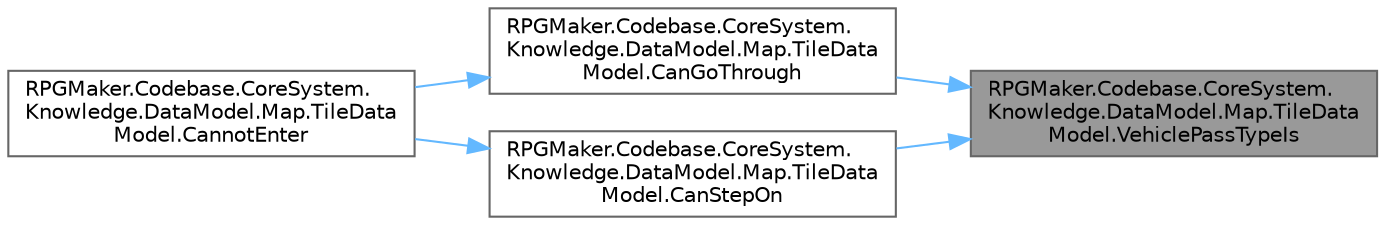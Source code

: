 digraph "RPGMaker.Codebase.CoreSystem.Knowledge.DataModel.Map.TileDataModel.VehiclePassTypeIs"
{
 // LATEX_PDF_SIZE
  bgcolor="transparent";
  edge [fontname=Helvetica,fontsize=10,labelfontname=Helvetica,labelfontsize=10];
  node [fontname=Helvetica,fontsize=10,shape=box,height=0.2,width=0.4];
  rankdir="RL";
  Node1 [id="Node000001",label="RPGMaker.Codebase.CoreSystem.\lKnowledge.DataModel.Map.TileData\lModel.VehiclePassTypeIs",height=0.2,width=0.4,color="gray40", fillcolor="grey60", style="filled", fontcolor="black",tooltip="😁 [乗り物判定]"];
  Node1 -> Node2 [id="edge1_Node000001_Node000002",dir="back",color="steelblue1",style="solid",tooltip=" "];
  Node2 [id="Node000002",label="RPGMaker.Codebase.CoreSystem.\lKnowledge.DataModel.Map.TileData\lModel.CanGoThrough",height=0.2,width=0.4,color="grey40", fillcolor="white", style="filled",URL="$d8/d26/class_r_p_g_maker_1_1_codebase_1_1_core_system_1_1_knowledge_1_1_data_model_1_1_map_1_1_tile_data_model.html#ad3379cbafa4f9fd8cb913e38d2764c71",tooltip="😁 下を潜って通れるか？ (vehicleIdがnull以外の場合は乗り物判定)"];
  Node2 -> Node3 [id="edge2_Node000002_Node000003",dir="back",color="steelblue1",style="solid",tooltip=" "];
  Node3 [id="Node000003",label="RPGMaker.Codebase.CoreSystem.\lKnowledge.DataModel.Map.TileData\lModel.CannotEnter",height=0.2,width=0.4,color="grey40", fillcolor="white", style="filled",URL="$d8/d26/class_r_p_g_maker_1_1_codebase_1_1_core_system_1_1_knowledge_1_1_data_model_1_1_map_1_1_tile_data_model.html#a5204710f06d49bb10d12a00b9736d4e1",tooltip="😁 通れないか？ (vehicleIdがnull以外の場合は乗り物判定)"];
  Node1 -> Node4 [id="edge3_Node000001_Node000004",dir="back",color="steelblue1",style="solid",tooltip=" "];
  Node4 [id="Node000004",label="RPGMaker.Codebase.CoreSystem.\lKnowledge.DataModel.Map.TileData\lModel.CanStepOn",height=0.2,width=0.4,color="grey40", fillcolor="white", style="filled",URL="$d8/d26/class_r_p_g_maker_1_1_codebase_1_1_core_system_1_1_knowledge_1_1_data_model_1_1_map_1_1_tile_data_model.html#a70630bb887ed9947c652fe4e8bcd35e3",tooltip="😁 通れるか？ (vehicleIdがnull以外の場合は乗り物判定)"];
  Node4 -> Node3 [id="edge4_Node000004_Node000003",dir="back",color="steelblue1",style="solid",tooltip=" "];
}
